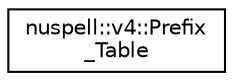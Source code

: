 digraph "Graphical Class Hierarchy"
{
 // LATEX_PDF_SIZE
  edge [fontname="Helvetica",fontsize="10",labelfontname="Helvetica",labelfontsize="10"];
  node [fontname="Helvetica",fontsize="10",shape=record];
  rankdir="LR";
  Node0 [label="nuspell::v4::Prefix\l_Table",height=0.2,width=0.4,color="black", fillcolor="white", style="filled",URL="$classnuspell_1_1v4_1_1_prefix___table.html",tooltip=" "];
}
